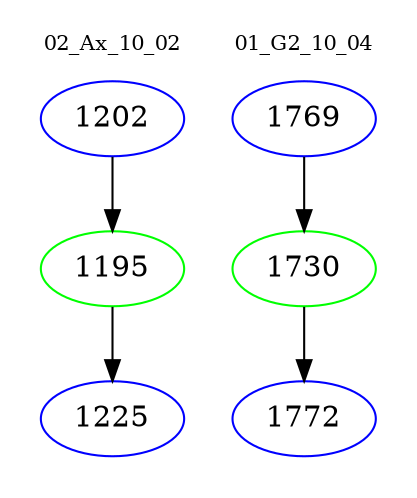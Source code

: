 digraph{
subgraph cluster_0 {
color = white
label = "02_Ax_10_02";
fontsize=10;
T0_1202 [label="1202", color="blue"]
T0_1202 -> T0_1195 [color="black"]
T0_1195 [label="1195", color="green"]
T0_1195 -> T0_1225 [color="black"]
T0_1225 [label="1225", color="blue"]
}
subgraph cluster_1 {
color = white
label = "01_G2_10_04";
fontsize=10;
T1_1769 [label="1769", color="blue"]
T1_1769 -> T1_1730 [color="black"]
T1_1730 [label="1730", color="green"]
T1_1730 -> T1_1772 [color="black"]
T1_1772 [label="1772", color="blue"]
}
}
